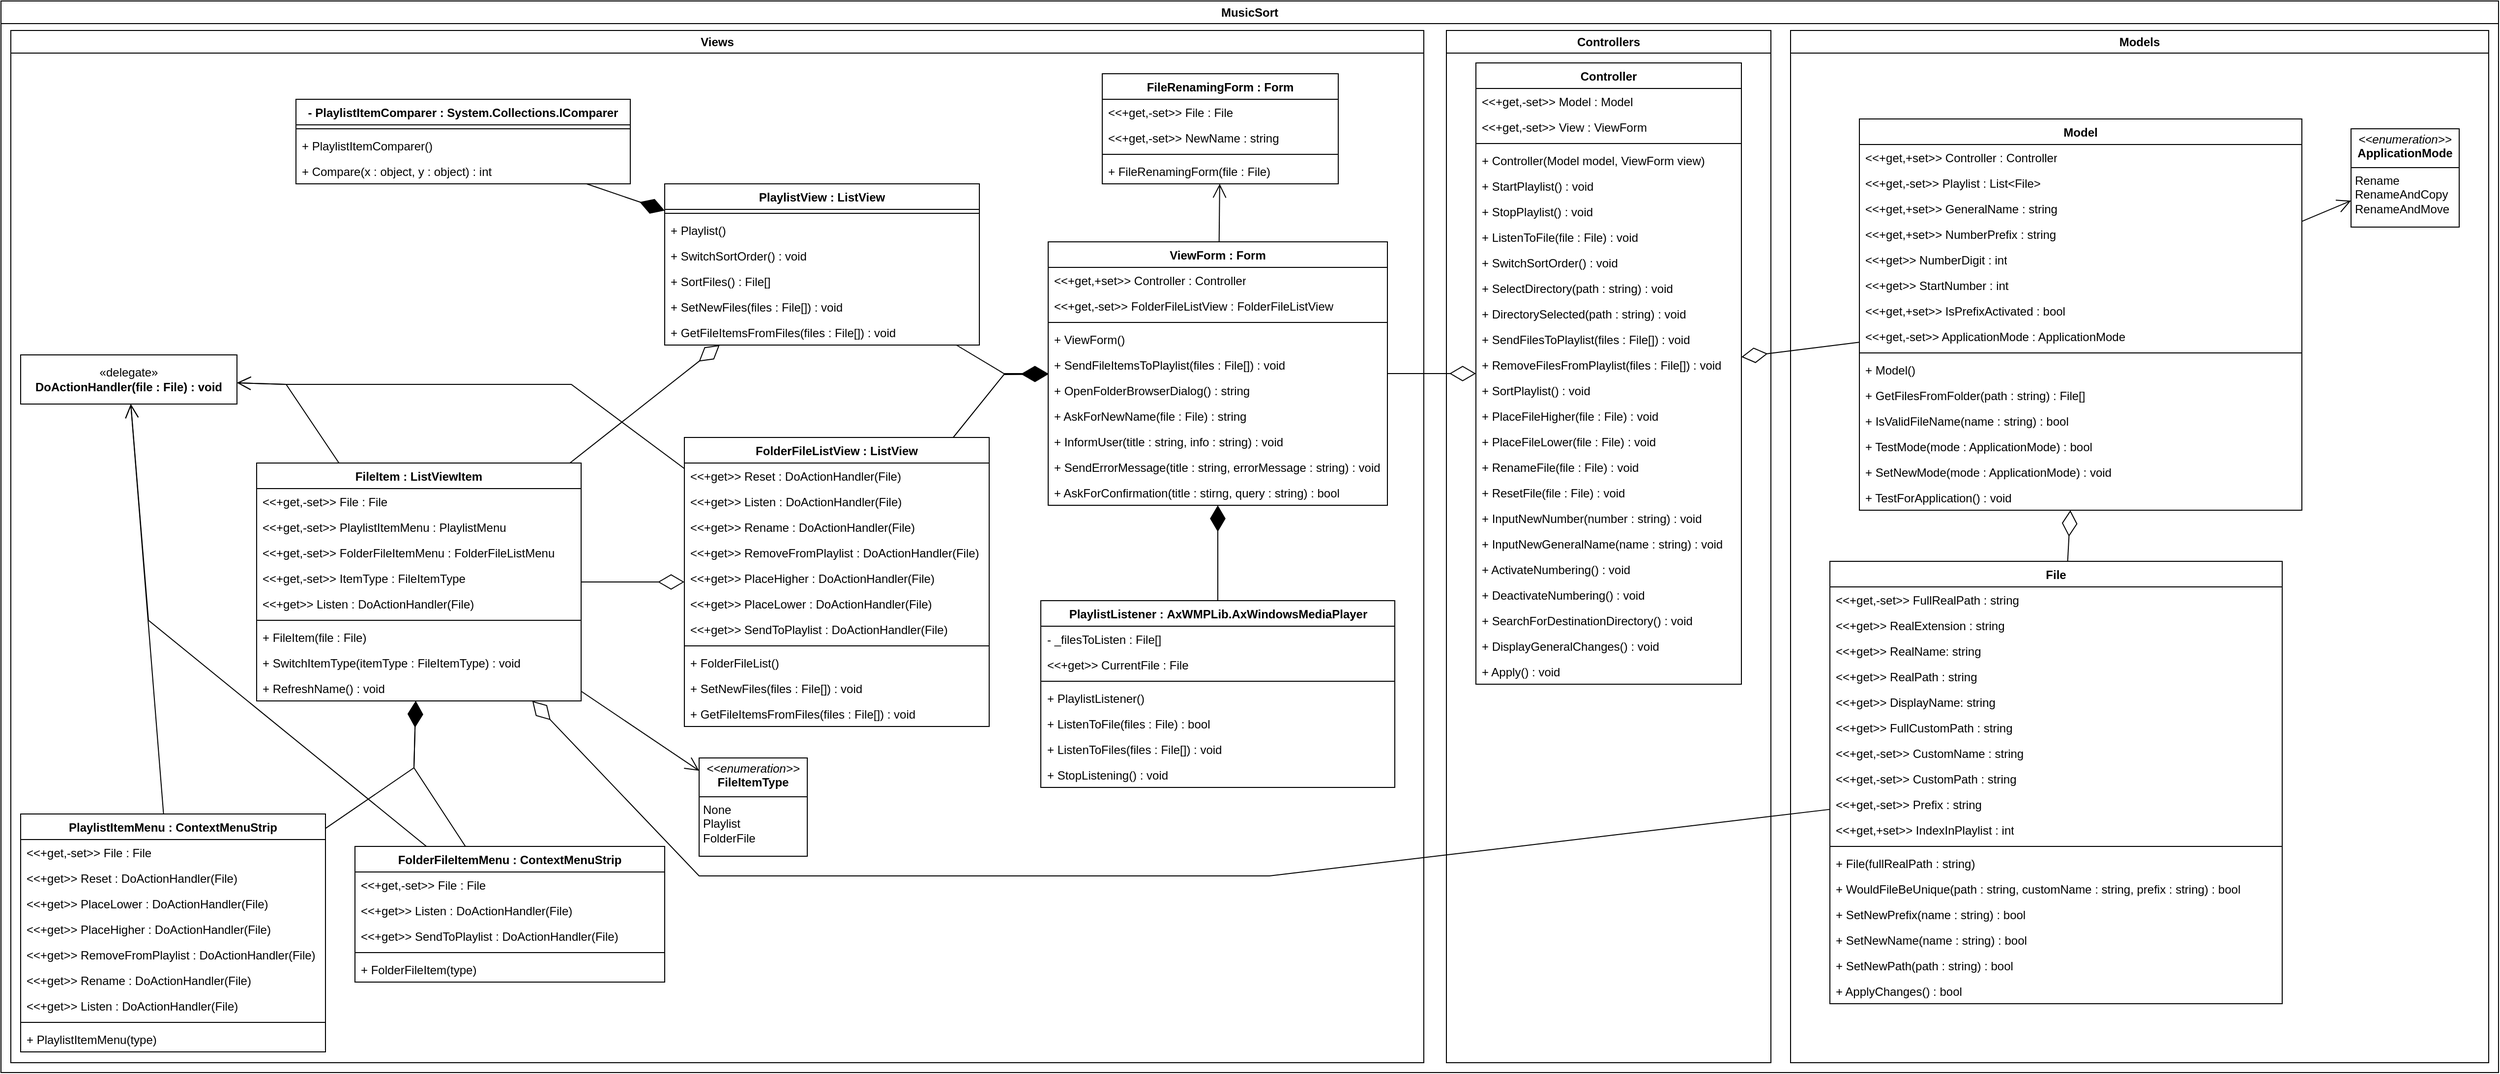 <mxfile version="24.3.1" type="device">
  <diagram name="Page-1" id="0783ab3e-0a74-02c8-0abd-f7b4e66b4bec">
    <mxGraphModel dx="3215" dy="1983" grid="1" gridSize="10" guides="1" tooltips="1" connect="1" arrows="1" fold="1" page="1" pageScale="1" pageWidth="850" pageHeight="1100" background="none" math="0" shadow="0">
      <root>
        <mxCell id="0" />
        <mxCell id="1" parent="0" />
        <mxCell id="59DBsSDOtONVAPZTU3rg-1" value="MusicSort" style="swimlane;whiteSpace=wrap;html=1;" parent="1" vertex="1">
          <mxGeometry x="860" y="10" width="2540" height="1090" as="geometry" />
        </mxCell>
        <mxCell id="59DBsSDOtONVAPZTU3rg-2" value="Models" style="swimlane;whiteSpace=wrap;html=1;" parent="59DBsSDOtONVAPZTU3rg-1" vertex="1">
          <mxGeometry x="1820" y="30" width="710" height="1050" as="geometry" />
        </mxCell>
        <mxCell id="59DBsSDOtONVAPZTU3rg-3" value="Model" style="swimlane;fontStyle=1;align=center;verticalAlign=top;childLayout=stackLayout;horizontal=1;startSize=26;horizontalStack=0;resizeParent=1;resizeParentMax=0;resizeLast=0;collapsible=1;marginBottom=0;whiteSpace=wrap;html=1;" parent="59DBsSDOtONVAPZTU3rg-2" vertex="1">
          <mxGeometry x="70" y="90" width="450" height="398" as="geometry" />
        </mxCell>
        <mxCell id="59DBsSDOtONVAPZTU3rg-4" value="&amp;lt;&amp;lt;+get,+set&amp;gt;&amp;gt; Controller : Controller" style="text;strokeColor=none;fillColor=none;align=left;verticalAlign=top;spacingLeft=4;spacingRight=4;overflow=hidden;rotatable=0;points=[[0,0.5],[1,0.5]];portConstraint=eastwest;whiteSpace=wrap;html=1;" parent="59DBsSDOtONVAPZTU3rg-3" vertex="1">
          <mxGeometry y="26" width="450" height="26" as="geometry" />
        </mxCell>
        <mxCell id="59DBsSDOtONVAPZTU3rg-5" value="&amp;lt;&amp;lt;+get,-set&amp;gt;&amp;gt; Playlist : List&amp;lt;File&amp;gt;" style="text;strokeColor=none;fillColor=none;align=left;verticalAlign=top;spacingLeft=4;spacingRight=4;overflow=hidden;rotatable=0;points=[[0,0.5],[1,0.5]];portConstraint=eastwest;whiteSpace=wrap;html=1;" parent="59DBsSDOtONVAPZTU3rg-3" vertex="1">
          <mxGeometry y="52" width="450" height="26" as="geometry" />
        </mxCell>
        <mxCell id="a5nZZdt5Sxlmh0LmBuIv-26" value="&amp;lt;&amp;lt;+get,+set&amp;gt;&amp;gt; GeneralName : string" style="text;strokeColor=none;fillColor=none;align=left;verticalAlign=top;spacingLeft=4;spacingRight=4;overflow=hidden;rotatable=0;points=[[0,0.5],[1,0.5]];portConstraint=eastwest;whiteSpace=wrap;html=1;" vertex="1" parent="59DBsSDOtONVAPZTU3rg-3">
          <mxGeometry y="78" width="450" height="26" as="geometry" />
        </mxCell>
        <mxCell id="a5nZZdt5Sxlmh0LmBuIv-25" value="&amp;lt;&amp;lt;+get,+set&amp;gt;&amp;gt; NumberPrefix : string" style="text;strokeColor=none;fillColor=none;align=left;verticalAlign=top;spacingLeft=4;spacingRight=4;overflow=hidden;rotatable=0;points=[[0,0.5],[1,0.5]];portConstraint=eastwest;whiteSpace=wrap;html=1;" vertex="1" parent="59DBsSDOtONVAPZTU3rg-3">
          <mxGeometry y="104" width="450" height="26" as="geometry" />
        </mxCell>
        <mxCell id="a5nZZdt5Sxlmh0LmBuIv-75" value="&amp;lt;&amp;lt;+get&amp;gt;&amp;gt; NumberDigit : int" style="text;strokeColor=none;fillColor=none;align=left;verticalAlign=top;spacingLeft=4;spacingRight=4;overflow=hidden;rotatable=0;points=[[0,0.5],[1,0.5]];portConstraint=eastwest;whiteSpace=wrap;html=1;" vertex="1" parent="59DBsSDOtONVAPZTU3rg-3">
          <mxGeometry y="130" width="450" height="26" as="geometry" />
        </mxCell>
        <mxCell id="a5nZZdt5Sxlmh0LmBuIv-76" value="&amp;lt;&amp;lt;+get&amp;gt;&amp;gt; StartNumber : int" style="text;strokeColor=none;fillColor=none;align=left;verticalAlign=top;spacingLeft=4;spacingRight=4;overflow=hidden;rotatable=0;points=[[0,0.5],[1,0.5]];portConstraint=eastwest;whiteSpace=wrap;html=1;" vertex="1" parent="59DBsSDOtONVAPZTU3rg-3">
          <mxGeometry y="156" width="450" height="26" as="geometry" />
        </mxCell>
        <mxCell id="a5nZZdt5Sxlmh0LmBuIv-27" value="&amp;lt;&amp;lt;+get,+set&amp;gt;&amp;gt; IsPrefixActivated : bool" style="text;strokeColor=none;fillColor=none;align=left;verticalAlign=top;spacingLeft=4;spacingRight=4;overflow=hidden;rotatable=0;points=[[0,0.5],[1,0.5]];portConstraint=eastwest;whiteSpace=wrap;html=1;" vertex="1" parent="59DBsSDOtONVAPZTU3rg-3">
          <mxGeometry y="182" width="450" height="26" as="geometry" />
        </mxCell>
        <mxCell id="a5nZZdt5Sxlmh0LmBuIv-74" value="&amp;lt;&amp;lt;+get,-set&amp;gt;&amp;gt; ApplicationMode : ApplicationMode" style="text;strokeColor=none;fillColor=none;align=left;verticalAlign=top;spacingLeft=4;spacingRight=4;overflow=hidden;rotatable=0;points=[[0,0.5],[1,0.5]];portConstraint=eastwest;whiteSpace=wrap;html=1;" vertex="1" parent="59DBsSDOtONVAPZTU3rg-3">
          <mxGeometry y="208" width="450" height="26" as="geometry" />
        </mxCell>
        <mxCell id="59DBsSDOtONVAPZTU3rg-6" value="" style="line;strokeWidth=1;fillColor=none;align=left;verticalAlign=middle;spacingTop=-1;spacingLeft=3;spacingRight=3;rotatable=0;labelPosition=right;points=[];portConstraint=eastwest;strokeColor=inherit;" parent="59DBsSDOtONVAPZTU3rg-3" vertex="1">
          <mxGeometry y="234" width="450" height="8" as="geometry" />
        </mxCell>
        <mxCell id="59DBsSDOtONVAPZTU3rg-7" value="+ Model()" style="text;strokeColor=none;fillColor=none;align=left;verticalAlign=top;spacingLeft=4;spacingRight=4;overflow=hidden;rotatable=0;points=[[0,0.5],[1,0.5]];portConstraint=eastwest;whiteSpace=wrap;html=1;" parent="59DBsSDOtONVAPZTU3rg-3" vertex="1">
          <mxGeometry y="242" width="450" height="26" as="geometry" />
        </mxCell>
        <mxCell id="59DBsSDOtONVAPZTU3rg-8" value="+ GetFilesFromFolder(path : string) : File[]" style="text;strokeColor=none;fillColor=none;align=left;verticalAlign=top;spacingLeft=4;spacingRight=4;overflow=hidden;rotatable=0;points=[[0,0.5],[1,0.5]];portConstraint=eastwest;whiteSpace=wrap;html=1;" parent="59DBsSDOtONVAPZTU3rg-3" vertex="1">
          <mxGeometry y="268" width="450" height="26" as="geometry" />
        </mxCell>
        <mxCell id="59DBsSDOtONVAPZTU3rg-9" value="+ IsValidFileName(name : string) : bool" style="text;strokeColor=none;fillColor=none;align=left;verticalAlign=top;spacingLeft=4;spacingRight=4;overflow=hidden;rotatable=0;points=[[0,0.5],[1,0.5]];portConstraint=eastwest;whiteSpace=wrap;html=1;" parent="59DBsSDOtONVAPZTU3rg-3" vertex="1">
          <mxGeometry y="294" width="450" height="26" as="geometry" />
        </mxCell>
        <mxCell id="a5nZZdt5Sxlmh0LmBuIv-78" value="+ TestMode(mode : ApplicationMode) : bool" style="text;strokeColor=none;fillColor=none;align=left;verticalAlign=top;spacingLeft=4;spacingRight=4;overflow=hidden;rotatable=0;points=[[0,0.5],[1,0.5]];portConstraint=eastwest;whiteSpace=wrap;html=1;" vertex="1" parent="59DBsSDOtONVAPZTU3rg-3">
          <mxGeometry y="320" width="450" height="26" as="geometry" />
        </mxCell>
        <mxCell id="a5nZZdt5Sxlmh0LmBuIv-77" value="+ SetNewMode(mode : ApplicationMode) : void" style="text;strokeColor=none;fillColor=none;align=left;verticalAlign=top;spacingLeft=4;spacingRight=4;overflow=hidden;rotatable=0;points=[[0,0.5],[1,0.5]];portConstraint=eastwest;whiteSpace=wrap;html=1;" vertex="1" parent="59DBsSDOtONVAPZTU3rg-3">
          <mxGeometry y="346" width="450" height="26" as="geometry" />
        </mxCell>
        <mxCell id="a5nZZdt5Sxlmh0LmBuIv-79" value="+ TestForApplication() : void" style="text;strokeColor=none;fillColor=none;align=left;verticalAlign=top;spacingLeft=4;spacingRight=4;overflow=hidden;rotatable=0;points=[[0,0.5],[1,0.5]];portConstraint=eastwest;whiteSpace=wrap;html=1;" vertex="1" parent="59DBsSDOtONVAPZTU3rg-3">
          <mxGeometry y="372" width="450" height="26" as="geometry" />
        </mxCell>
        <mxCell id="59DBsSDOtONVAPZTU3rg-10" value="File" style="swimlane;fontStyle=1;align=center;verticalAlign=top;childLayout=stackLayout;horizontal=1;startSize=26;horizontalStack=0;resizeParent=1;resizeParentMax=0;resizeLast=0;collapsible=1;marginBottom=0;whiteSpace=wrap;html=1;" parent="59DBsSDOtONVAPZTU3rg-2" vertex="1">
          <mxGeometry x="40" y="540" width="460" height="450" as="geometry" />
        </mxCell>
        <mxCell id="59DBsSDOtONVAPZTU3rg-11" value="&amp;lt;&amp;lt;+get,-set&amp;gt;&amp;gt; FullRealPath : string" style="text;strokeColor=none;fillColor=none;align=left;verticalAlign=top;spacingLeft=4;spacingRight=4;overflow=hidden;rotatable=0;points=[[0,0.5],[1,0.5]];portConstraint=eastwest;whiteSpace=wrap;html=1;" parent="59DBsSDOtONVAPZTU3rg-10" vertex="1">
          <mxGeometry y="26" width="460" height="26" as="geometry" />
        </mxCell>
        <mxCell id="59DBsSDOtONVAPZTU3rg-12" value="&amp;lt;&amp;lt;+get&amp;gt;&amp;gt; RealExtension : string" style="text;strokeColor=none;fillColor=none;align=left;verticalAlign=top;spacingLeft=4;spacingRight=4;overflow=hidden;rotatable=0;points=[[0,0.5],[1,0.5]];portConstraint=eastwest;whiteSpace=wrap;html=1;" parent="59DBsSDOtONVAPZTU3rg-10" vertex="1">
          <mxGeometry y="52" width="460" height="26" as="geometry" />
        </mxCell>
        <mxCell id="59DBsSDOtONVAPZTU3rg-13" value="&amp;lt;&amp;lt;+get&amp;gt;&amp;gt; RealName: string" style="text;strokeColor=none;fillColor=none;align=left;verticalAlign=top;spacingLeft=4;spacingRight=4;overflow=hidden;rotatable=0;points=[[0,0.5],[1,0.5]];portConstraint=eastwest;whiteSpace=wrap;html=1;" parent="59DBsSDOtONVAPZTU3rg-10" vertex="1">
          <mxGeometry y="78" width="460" height="26" as="geometry" />
        </mxCell>
        <mxCell id="59DBsSDOtONVAPZTU3rg-14" value="&amp;lt;&amp;lt;+get&amp;gt;&amp;gt; RealPath : string" style="text;strokeColor=none;fillColor=none;align=left;verticalAlign=top;spacingLeft=4;spacingRight=4;overflow=hidden;rotatable=0;points=[[0,0.5],[1,0.5]];portConstraint=eastwest;whiteSpace=wrap;html=1;" parent="59DBsSDOtONVAPZTU3rg-10" vertex="1">
          <mxGeometry y="104" width="460" height="26" as="geometry" />
        </mxCell>
        <mxCell id="a5nZZdt5Sxlmh0LmBuIv-51" value="&amp;lt;&amp;lt;+get&amp;gt;&amp;gt; DisplayName: string" style="text;strokeColor=none;fillColor=none;align=left;verticalAlign=top;spacingLeft=4;spacingRight=4;overflow=hidden;rotatable=0;points=[[0,0.5],[1,0.5]];portConstraint=eastwest;whiteSpace=wrap;html=1;" vertex="1" parent="59DBsSDOtONVAPZTU3rg-10">
          <mxGeometry y="130" width="460" height="26" as="geometry" />
        </mxCell>
        <mxCell id="59DBsSDOtONVAPZTU3rg-15" value="&amp;lt;&amp;lt;+get&amp;gt;&amp;gt; FullCustomPath : string" style="text;strokeColor=none;fillColor=none;align=left;verticalAlign=top;spacingLeft=4;spacingRight=4;overflow=hidden;rotatable=0;points=[[0,0.5],[1,0.5]];portConstraint=eastwest;whiteSpace=wrap;html=1;" parent="59DBsSDOtONVAPZTU3rg-10" vertex="1">
          <mxGeometry y="156" width="460" height="26" as="geometry" />
        </mxCell>
        <mxCell id="59DBsSDOtONVAPZTU3rg-16" value="&amp;lt;&amp;lt;+get,-set&amp;gt;&amp;gt; CustomName : string" style="text;strokeColor=none;fillColor=none;align=left;verticalAlign=top;spacingLeft=4;spacingRight=4;overflow=hidden;rotatable=0;points=[[0,0.5],[1,0.5]];portConstraint=eastwest;whiteSpace=wrap;html=1;" parent="59DBsSDOtONVAPZTU3rg-10" vertex="1">
          <mxGeometry y="182" width="460" height="26" as="geometry" />
        </mxCell>
        <mxCell id="59DBsSDOtONVAPZTU3rg-17" value="&amp;lt;&amp;lt;+get,-set&amp;gt;&amp;gt; CustomPath : string" style="text;strokeColor=none;fillColor=none;align=left;verticalAlign=top;spacingLeft=4;spacingRight=4;overflow=hidden;rotatable=0;points=[[0,0.5],[1,0.5]];portConstraint=eastwest;whiteSpace=wrap;html=1;" parent="59DBsSDOtONVAPZTU3rg-10" vertex="1">
          <mxGeometry y="208" width="460" height="26" as="geometry" />
        </mxCell>
        <mxCell id="59DBsSDOtONVAPZTU3rg-18" value="&amp;lt;&amp;lt;+get,-set&amp;gt;&amp;gt; Prefix : string" style="text;strokeColor=none;fillColor=none;align=left;verticalAlign=top;spacingLeft=4;spacingRight=4;overflow=hidden;rotatable=0;points=[[0,0.5],[1,0.5]];portConstraint=eastwest;whiteSpace=wrap;html=1;" parent="59DBsSDOtONVAPZTU3rg-10" vertex="1">
          <mxGeometry y="234" width="460" height="26" as="geometry" />
        </mxCell>
        <mxCell id="59DBsSDOtONVAPZTU3rg-19" value="&amp;lt;&amp;lt;+get,+set&amp;gt;&amp;gt; IndexInPlaylist : int" style="text;strokeColor=none;fillColor=none;align=left;verticalAlign=top;spacingLeft=4;spacingRight=4;overflow=hidden;rotatable=0;points=[[0,0.5],[1,0.5]];portConstraint=eastwest;whiteSpace=wrap;html=1;" parent="59DBsSDOtONVAPZTU3rg-10" vertex="1">
          <mxGeometry y="260" width="460" height="26" as="geometry" />
        </mxCell>
        <mxCell id="59DBsSDOtONVAPZTU3rg-20" value="" style="line;strokeWidth=1;fillColor=none;align=left;verticalAlign=middle;spacingTop=-1;spacingLeft=3;spacingRight=3;rotatable=0;labelPosition=right;points=[];portConstraint=eastwest;strokeColor=inherit;" parent="59DBsSDOtONVAPZTU3rg-10" vertex="1">
          <mxGeometry y="286" width="460" height="8" as="geometry" />
        </mxCell>
        <mxCell id="59DBsSDOtONVAPZTU3rg-21" value="+ File(fullRealPath : string)" style="text;strokeColor=none;fillColor=none;align=left;verticalAlign=top;spacingLeft=4;spacingRight=4;overflow=hidden;rotatable=0;points=[[0,0.5],[1,0.5]];portConstraint=eastwest;whiteSpace=wrap;html=1;" parent="59DBsSDOtONVAPZTU3rg-10" vertex="1">
          <mxGeometry y="294" width="460" height="26" as="geometry" />
        </mxCell>
        <mxCell id="59DBsSDOtONVAPZTU3rg-22" value="+ WouldFileBeUnique(path : string, customName : string, prefix : string) : bool" style="text;strokeColor=none;fillColor=none;align=left;verticalAlign=top;spacingLeft=4;spacingRight=4;overflow=hidden;rotatable=0;points=[[0,0.5],[1,0.5]];portConstraint=eastwest;whiteSpace=wrap;html=1;" parent="59DBsSDOtONVAPZTU3rg-10" vertex="1">
          <mxGeometry y="320" width="460" height="26" as="geometry" />
        </mxCell>
        <mxCell id="a5nZZdt5Sxlmh0LmBuIv-50" value="+ SetNewPrefix(name : string) : bool" style="text;strokeColor=none;fillColor=none;align=left;verticalAlign=top;spacingLeft=4;spacingRight=4;overflow=hidden;rotatable=0;points=[[0,0.5],[1,0.5]];portConstraint=eastwest;whiteSpace=wrap;html=1;" vertex="1" parent="59DBsSDOtONVAPZTU3rg-10">
          <mxGeometry y="346" width="460" height="26" as="geometry" />
        </mxCell>
        <mxCell id="a5nZZdt5Sxlmh0LmBuIv-49" value="+ SetNewName(name : string) : bool" style="text;strokeColor=none;fillColor=none;align=left;verticalAlign=top;spacingLeft=4;spacingRight=4;overflow=hidden;rotatable=0;points=[[0,0.5],[1,0.5]];portConstraint=eastwest;whiteSpace=wrap;html=1;" vertex="1" parent="59DBsSDOtONVAPZTU3rg-10">
          <mxGeometry y="372" width="460" height="26" as="geometry" />
        </mxCell>
        <mxCell id="a5nZZdt5Sxlmh0LmBuIv-48" value="+ SetNewPath(path : string) : bool" style="text;strokeColor=none;fillColor=none;align=left;verticalAlign=top;spacingLeft=4;spacingRight=4;overflow=hidden;rotatable=0;points=[[0,0.5],[1,0.5]];portConstraint=eastwest;whiteSpace=wrap;html=1;" vertex="1" parent="59DBsSDOtONVAPZTU3rg-10">
          <mxGeometry y="398" width="460" height="26" as="geometry" />
        </mxCell>
        <mxCell id="a5nZZdt5Sxlmh0LmBuIv-47" value="+ ApplyChanges() : bool" style="text;strokeColor=none;fillColor=none;align=left;verticalAlign=top;spacingLeft=4;spacingRight=4;overflow=hidden;rotatable=0;points=[[0,0.5],[1,0.5]];portConstraint=eastwest;whiteSpace=wrap;html=1;" vertex="1" parent="59DBsSDOtONVAPZTU3rg-10">
          <mxGeometry y="424" width="460" height="26" as="geometry" />
        </mxCell>
        <mxCell id="59DBsSDOtONVAPZTU3rg-23" value="" style="endArrow=diamondThin;endFill=0;endSize=24;html=1;rounded=0;" parent="59DBsSDOtONVAPZTU3rg-2" source="59DBsSDOtONVAPZTU3rg-10" target="59DBsSDOtONVAPZTU3rg-3" edge="1">
          <mxGeometry width="160" relative="1" as="geometry">
            <mxPoint x="70" y="485" as="sourcePoint" />
            <mxPoint x="-760" y="360" as="targetPoint" />
          </mxGeometry>
        </mxCell>
        <mxCell id="a5nZZdt5Sxlmh0LmBuIv-72" value="&lt;p style=&quot;margin:0px;margin-top:4px;text-align:center;&quot;&gt;&lt;i&gt;&amp;lt;&amp;lt;enumeration&amp;gt;&amp;gt;&lt;/i&gt;&lt;br&gt;&lt;b&gt;ApplicationMode&lt;/b&gt;&lt;/p&gt;&lt;hr size=&quot;1&quot; style=&quot;border-style:solid;&quot;&gt;&lt;p style=&quot;margin:0px;margin-left:4px;&quot;&gt;Rename&lt;/p&gt;&lt;p style=&quot;margin:0px;margin-left:4px;&quot;&gt;RenameAndCopy&lt;/p&gt;&lt;p style=&quot;margin:0px;margin-left:4px;&quot;&gt;RenameAndMove&lt;/p&gt;" style="verticalAlign=top;align=left;overflow=fill;html=1;whiteSpace=wrap;" vertex="1" parent="59DBsSDOtONVAPZTU3rg-2">
          <mxGeometry x="570" y="100" width="110" height="100" as="geometry" />
        </mxCell>
        <mxCell id="a5nZZdt5Sxlmh0LmBuIv-73" value="" style="endArrow=open;endFill=1;endSize=12;html=1;rounded=0;" edge="1" parent="59DBsSDOtONVAPZTU3rg-2" source="59DBsSDOtONVAPZTU3rg-3" target="a5nZZdt5Sxlmh0LmBuIv-72">
          <mxGeometry width="160" relative="1" as="geometry">
            <mxPoint x="620" y="390" as="sourcePoint" />
            <mxPoint x="780" y="390" as="targetPoint" />
          </mxGeometry>
        </mxCell>
        <mxCell id="59DBsSDOtONVAPZTU3rg-24" value="Controllers" style="swimlane;whiteSpace=wrap;html=1;" parent="59DBsSDOtONVAPZTU3rg-1" vertex="1">
          <mxGeometry x="1470" y="30" width="330" height="1050" as="geometry" />
        </mxCell>
        <mxCell id="59DBsSDOtONVAPZTU3rg-25" value="Controller&lt;div&gt;&lt;br&gt;&lt;/div&gt;" style="swimlane;fontStyle=1;align=center;verticalAlign=top;childLayout=stackLayout;horizontal=1;startSize=26;horizontalStack=0;resizeParent=1;resizeParentMax=0;resizeLast=0;collapsible=1;marginBottom=0;whiteSpace=wrap;html=1;" parent="59DBsSDOtONVAPZTU3rg-24" vertex="1">
          <mxGeometry x="30" y="33" width="270" height="632" as="geometry" />
        </mxCell>
        <mxCell id="59DBsSDOtONVAPZTU3rg-26" value="&amp;lt;&amp;lt;+get,-set&amp;gt;&amp;gt; Model : Model" style="text;strokeColor=none;fillColor=none;align=left;verticalAlign=top;spacingLeft=4;spacingRight=4;overflow=hidden;rotatable=0;points=[[0,0.5],[1,0.5]];portConstraint=eastwest;whiteSpace=wrap;html=1;" parent="59DBsSDOtONVAPZTU3rg-25" vertex="1">
          <mxGeometry y="26" width="270" height="26" as="geometry" />
        </mxCell>
        <mxCell id="59DBsSDOtONVAPZTU3rg-27" value="&amp;lt;&amp;lt;+get,-set&amp;gt;&amp;gt; View : ViewForm" style="text;strokeColor=none;fillColor=none;align=left;verticalAlign=top;spacingLeft=4;spacingRight=4;overflow=hidden;rotatable=0;points=[[0,0.5],[1,0.5]];portConstraint=eastwest;whiteSpace=wrap;html=1;" parent="59DBsSDOtONVAPZTU3rg-25" vertex="1">
          <mxGeometry y="52" width="270" height="26" as="geometry" />
        </mxCell>
        <mxCell id="59DBsSDOtONVAPZTU3rg-28" value="" style="line;strokeWidth=1;fillColor=none;align=left;verticalAlign=middle;spacingTop=-1;spacingLeft=3;spacingRight=3;rotatable=0;labelPosition=right;points=[];portConstraint=eastwest;strokeColor=inherit;" parent="59DBsSDOtONVAPZTU3rg-25" vertex="1">
          <mxGeometry y="78" width="270" height="8" as="geometry" />
        </mxCell>
        <mxCell id="59DBsSDOtONVAPZTU3rg-29" value="+ Controller(Model model, ViewForm view)" style="text;strokeColor=none;fillColor=none;align=left;verticalAlign=top;spacingLeft=4;spacingRight=4;overflow=hidden;rotatable=0;points=[[0,0.5],[1,0.5]];portConstraint=eastwest;whiteSpace=wrap;html=1;" parent="59DBsSDOtONVAPZTU3rg-25" vertex="1">
          <mxGeometry y="86" width="270" height="26" as="geometry" />
        </mxCell>
        <mxCell id="a5nZZdt5Sxlmh0LmBuIv-1" value="+ StartPlaylist() : void" style="text;strokeColor=none;fillColor=none;align=left;verticalAlign=top;spacingLeft=4;spacingRight=4;overflow=hidden;rotatable=0;points=[[0,0.5],[1,0.5]];portConstraint=eastwest;whiteSpace=wrap;html=1;" vertex="1" parent="59DBsSDOtONVAPZTU3rg-25">
          <mxGeometry y="112" width="270" height="26" as="geometry" />
        </mxCell>
        <mxCell id="a5nZZdt5Sxlmh0LmBuIv-2" value="+ StopPlaylist() : void" style="text;strokeColor=none;fillColor=none;align=left;verticalAlign=top;spacingLeft=4;spacingRight=4;overflow=hidden;rotatable=0;points=[[0,0.5],[1,0.5]];portConstraint=eastwest;whiteSpace=wrap;html=1;" vertex="1" parent="59DBsSDOtONVAPZTU3rg-25">
          <mxGeometry y="138" width="270" height="26" as="geometry" />
        </mxCell>
        <mxCell id="a5nZZdt5Sxlmh0LmBuIv-3" value="+ ListenToFile(file : File) : void" style="text;strokeColor=none;fillColor=none;align=left;verticalAlign=top;spacingLeft=4;spacingRight=4;overflow=hidden;rotatable=0;points=[[0,0.5],[1,0.5]];portConstraint=eastwest;whiteSpace=wrap;html=1;" vertex="1" parent="59DBsSDOtONVAPZTU3rg-25">
          <mxGeometry y="164" width="270" height="26" as="geometry" />
        </mxCell>
        <mxCell id="a5nZZdt5Sxlmh0LmBuIv-4" value="+ SwitchSortOrder() : void" style="text;strokeColor=none;fillColor=none;align=left;verticalAlign=top;spacingLeft=4;spacingRight=4;overflow=hidden;rotatable=0;points=[[0,0.5],[1,0.5]];portConstraint=eastwest;whiteSpace=wrap;html=1;" vertex="1" parent="59DBsSDOtONVAPZTU3rg-25">
          <mxGeometry y="190" width="270" height="26" as="geometry" />
        </mxCell>
        <mxCell id="a5nZZdt5Sxlmh0LmBuIv-5" value="+ SelectDirectory(path : string) : void" style="text;strokeColor=none;fillColor=none;align=left;verticalAlign=top;spacingLeft=4;spacingRight=4;overflow=hidden;rotatable=0;points=[[0,0.5],[1,0.5]];portConstraint=eastwest;whiteSpace=wrap;html=1;" vertex="1" parent="59DBsSDOtONVAPZTU3rg-25">
          <mxGeometry y="216" width="270" height="26" as="geometry" />
        </mxCell>
        <mxCell id="a5nZZdt5Sxlmh0LmBuIv-6" value="+ DirectorySelected(path : string) : void" style="text;strokeColor=none;fillColor=none;align=left;verticalAlign=top;spacingLeft=4;spacingRight=4;overflow=hidden;rotatable=0;points=[[0,0.5],[1,0.5]];portConstraint=eastwest;whiteSpace=wrap;html=1;" vertex="1" parent="59DBsSDOtONVAPZTU3rg-25">
          <mxGeometry y="242" width="270" height="26" as="geometry" />
        </mxCell>
        <mxCell id="a5nZZdt5Sxlmh0LmBuIv-7" value="+ SendFilesToPlaylist(files : File[]) : void" style="text;strokeColor=none;fillColor=none;align=left;verticalAlign=top;spacingLeft=4;spacingRight=4;overflow=hidden;rotatable=0;points=[[0,0.5],[1,0.5]];portConstraint=eastwest;whiteSpace=wrap;html=1;" vertex="1" parent="59DBsSDOtONVAPZTU3rg-25">
          <mxGeometry y="268" width="270" height="26" as="geometry" />
        </mxCell>
        <mxCell id="a5nZZdt5Sxlmh0LmBuIv-8" value="+ RemoveFilesFromPlaylist(files : File[]) : void" style="text;strokeColor=none;fillColor=none;align=left;verticalAlign=top;spacingLeft=4;spacingRight=4;overflow=hidden;rotatable=0;points=[[0,0.5],[1,0.5]];portConstraint=eastwest;whiteSpace=wrap;html=1;" vertex="1" parent="59DBsSDOtONVAPZTU3rg-25">
          <mxGeometry y="294" width="270" height="26" as="geometry" />
        </mxCell>
        <mxCell id="a5nZZdt5Sxlmh0LmBuIv-9" value="+ SortPlaylist() : void" style="text;strokeColor=none;fillColor=none;align=left;verticalAlign=top;spacingLeft=4;spacingRight=4;overflow=hidden;rotatable=0;points=[[0,0.5],[1,0.5]];portConstraint=eastwest;whiteSpace=wrap;html=1;" vertex="1" parent="59DBsSDOtONVAPZTU3rg-25">
          <mxGeometry y="320" width="270" height="26" as="geometry" />
        </mxCell>
        <mxCell id="a5nZZdt5Sxlmh0LmBuIv-10" value="+ PlaceFileHigher(file : File) : void" style="text;strokeColor=none;fillColor=none;align=left;verticalAlign=top;spacingLeft=4;spacingRight=4;overflow=hidden;rotatable=0;points=[[0,0.5],[1,0.5]];portConstraint=eastwest;whiteSpace=wrap;html=1;" vertex="1" parent="59DBsSDOtONVAPZTU3rg-25">
          <mxGeometry y="346" width="270" height="26" as="geometry" />
        </mxCell>
        <mxCell id="a5nZZdt5Sxlmh0LmBuIv-11" value="+ PlaceFileLower(file : File) : void" style="text;strokeColor=none;fillColor=none;align=left;verticalAlign=top;spacingLeft=4;spacingRight=4;overflow=hidden;rotatable=0;points=[[0,0.5],[1,0.5]];portConstraint=eastwest;whiteSpace=wrap;html=1;" vertex="1" parent="59DBsSDOtONVAPZTU3rg-25">
          <mxGeometry y="372" width="270" height="26" as="geometry" />
        </mxCell>
        <mxCell id="a5nZZdt5Sxlmh0LmBuIv-12" value="+ RenameFile(file : File) : void" style="text;strokeColor=none;fillColor=none;align=left;verticalAlign=top;spacingLeft=4;spacingRight=4;overflow=hidden;rotatable=0;points=[[0,0.5],[1,0.5]];portConstraint=eastwest;whiteSpace=wrap;html=1;" vertex="1" parent="59DBsSDOtONVAPZTU3rg-25">
          <mxGeometry y="398" width="270" height="26" as="geometry" />
        </mxCell>
        <mxCell id="a5nZZdt5Sxlmh0LmBuIv-13" value="+ ResetFile(file : File) : void" style="text;strokeColor=none;fillColor=none;align=left;verticalAlign=top;spacingLeft=4;spacingRight=4;overflow=hidden;rotatable=0;points=[[0,0.5],[1,0.5]];portConstraint=eastwest;whiteSpace=wrap;html=1;" vertex="1" parent="59DBsSDOtONVAPZTU3rg-25">
          <mxGeometry y="424" width="270" height="26" as="geometry" />
        </mxCell>
        <mxCell id="a5nZZdt5Sxlmh0LmBuIv-14" value="+ InputNewNumber(number : string) : void" style="text;strokeColor=none;fillColor=none;align=left;verticalAlign=top;spacingLeft=4;spacingRight=4;overflow=hidden;rotatable=0;points=[[0,0.5],[1,0.5]];portConstraint=eastwest;whiteSpace=wrap;html=1;" vertex="1" parent="59DBsSDOtONVAPZTU3rg-25">
          <mxGeometry y="450" width="270" height="26" as="geometry" />
        </mxCell>
        <mxCell id="a5nZZdt5Sxlmh0LmBuIv-24" value="+ InputNewGeneralName(name : string) : void" style="text;strokeColor=none;fillColor=none;align=left;verticalAlign=top;spacingLeft=4;spacingRight=4;overflow=hidden;rotatable=0;points=[[0,0.5],[1,0.5]];portConstraint=eastwest;whiteSpace=wrap;html=1;" vertex="1" parent="59DBsSDOtONVAPZTU3rg-25">
          <mxGeometry y="476" width="270" height="26" as="geometry" />
        </mxCell>
        <mxCell id="a5nZZdt5Sxlmh0LmBuIv-18" value="+ ActivateNumbering() : void" style="text;strokeColor=none;fillColor=none;align=left;verticalAlign=top;spacingLeft=4;spacingRight=4;overflow=hidden;rotatable=0;points=[[0,0.5],[1,0.5]];portConstraint=eastwest;whiteSpace=wrap;html=1;" vertex="1" parent="59DBsSDOtONVAPZTU3rg-25">
          <mxGeometry y="502" width="270" height="26" as="geometry" />
        </mxCell>
        <mxCell id="a5nZZdt5Sxlmh0LmBuIv-19" value="+ DeactivateNumbering() : void" style="text;strokeColor=none;fillColor=none;align=left;verticalAlign=top;spacingLeft=4;spacingRight=4;overflow=hidden;rotatable=0;points=[[0,0.5],[1,0.5]];portConstraint=eastwest;whiteSpace=wrap;html=1;" vertex="1" parent="59DBsSDOtONVAPZTU3rg-25">
          <mxGeometry y="528" width="270" height="26" as="geometry" />
        </mxCell>
        <mxCell id="a5nZZdt5Sxlmh0LmBuIv-20" value="+ SearchForDestinationDirectory() : void" style="text;strokeColor=none;fillColor=none;align=left;verticalAlign=top;spacingLeft=4;spacingRight=4;overflow=hidden;rotatable=0;points=[[0,0.5],[1,0.5]];portConstraint=eastwest;whiteSpace=wrap;html=1;" vertex="1" parent="59DBsSDOtONVAPZTU3rg-25">
          <mxGeometry y="554" width="270" height="26" as="geometry" />
        </mxCell>
        <mxCell id="a5nZZdt5Sxlmh0LmBuIv-21" value="+ DisplayGeneralChanges() : void" style="text;strokeColor=none;fillColor=none;align=left;verticalAlign=top;spacingLeft=4;spacingRight=4;overflow=hidden;rotatable=0;points=[[0,0.5],[1,0.5]];portConstraint=eastwest;whiteSpace=wrap;html=1;" vertex="1" parent="59DBsSDOtONVAPZTU3rg-25">
          <mxGeometry y="580" width="270" height="26" as="geometry" />
        </mxCell>
        <mxCell id="a5nZZdt5Sxlmh0LmBuIv-22" value="+ Apply() : void" style="text;strokeColor=none;fillColor=none;align=left;verticalAlign=top;spacingLeft=4;spacingRight=4;overflow=hidden;rotatable=0;points=[[0,0.5],[1,0.5]];portConstraint=eastwest;whiteSpace=wrap;html=1;" vertex="1" parent="59DBsSDOtONVAPZTU3rg-25">
          <mxGeometry y="606" width="270" height="26" as="geometry" />
        </mxCell>
        <mxCell id="59DBsSDOtONVAPZTU3rg-30" value="" style="endArrow=diamondThin;endFill=0;endSize=24;html=1;rounded=0;" parent="59DBsSDOtONVAPZTU3rg-1" source="59DBsSDOtONVAPZTU3rg-3" target="59DBsSDOtONVAPZTU3rg-25" edge="1">
          <mxGeometry width="160" relative="1" as="geometry">
            <mxPoint x="1270" y="440" as="sourcePoint" />
            <mxPoint x="510" y="411" as="targetPoint" />
          </mxGeometry>
        </mxCell>
        <mxCell id="59DBsSDOtONVAPZTU3rg-31" value="Views" style="swimlane;whiteSpace=wrap;html=1;" parent="59DBsSDOtONVAPZTU3rg-1" vertex="1">
          <mxGeometry x="10" y="30" width="1437" height="1050" as="geometry" />
        </mxCell>
        <mxCell id="59DBsSDOtONVAPZTU3rg-32" value="ViewForm : Form" style="swimlane;fontStyle=1;align=center;verticalAlign=top;childLayout=stackLayout;horizontal=1;startSize=26;horizontalStack=0;resizeParent=1;resizeParentMax=0;resizeLast=0;collapsible=1;marginBottom=0;whiteSpace=wrap;html=1;" parent="59DBsSDOtONVAPZTU3rg-31" vertex="1">
          <mxGeometry x="1055" y="215" width="345" height="268" as="geometry" />
        </mxCell>
        <mxCell id="59DBsSDOtONVAPZTU3rg-33" value="&amp;lt;&amp;lt;+get,+set&amp;gt;&amp;gt; Controller : Controller" style="text;strokeColor=none;fillColor=none;align=left;verticalAlign=top;spacingLeft=4;spacingRight=4;overflow=hidden;rotatable=0;points=[[0,0.5],[1,0.5]];portConstraint=eastwest;whiteSpace=wrap;html=1;" parent="59DBsSDOtONVAPZTU3rg-32" vertex="1">
          <mxGeometry y="26" width="345" height="26" as="geometry" />
        </mxCell>
        <mxCell id="a5nZZdt5Sxlmh0LmBuIv-63" value="&amp;lt;&amp;lt;+get,-set&amp;gt;&amp;gt; FolderFileListView : FolderFileListView" style="text;strokeColor=none;fillColor=none;align=left;verticalAlign=top;spacingLeft=4;spacingRight=4;overflow=hidden;rotatable=0;points=[[0,0.5],[1,0.5]];portConstraint=eastwest;whiteSpace=wrap;html=1;" vertex="1" parent="59DBsSDOtONVAPZTU3rg-32">
          <mxGeometry y="52" width="345" height="26" as="geometry" />
        </mxCell>
        <mxCell id="59DBsSDOtONVAPZTU3rg-34" value="" style="line;strokeWidth=1;fillColor=none;align=left;verticalAlign=middle;spacingTop=-1;spacingLeft=3;spacingRight=3;rotatable=0;labelPosition=right;points=[];portConstraint=eastwest;strokeColor=inherit;" parent="59DBsSDOtONVAPZTU3rg-32" vertex="1">
          <mxGeometry y="78" width="345" height="8" as="geometry" />
        </mxCell>
        <mxCell id="59DBsSDOtONVAPZTU3rg-35" value="+ ViewForm()" style="text;strokeColor=none;fillColor=none;align=left;verticalAlign=top;spacingLeft=4;spacingRight=4;overflow=hidden;rotatable=0;points=[[0,0.5],[1,0.5]];portConstraint=eastwest;whiteSpace=wrap;html=1;" parent="59DBsSDOtONVAPZTU3rg-32" vertex="1">
          <mxGeometry y="86" width="345" height="26" as="geometry" />
        </mxCell>
        <mxCell id="a5nZZdt5Sxlmh0LmBuIv-28" value="+ SendFileItemsToPlaylist(files : File[]) : void" style="text;strokeColor=none;fillColor=none;align=left;verticalAlign=top;spacingLeft=4;spacingRight=4;overflow=hidden;rotatable=0;points=[[0,0.5],[1,0.5]];portConstraint=eastwest;whiteSpace=wrap;html=1;" vertex="1" parent="59DBsSDOtONVAPZTU3rg-32">
          <mxGeometry y="112" width="345" height="26" as="geometry" />
        </mxCell>
        <mxCell id="a5nZZdt5Sxlmh0LmBuIv-62" value="+ OpenFolderBrowserDialog() : string" style="text;strokeColor=none;fillColor=none;align=left;verticalAlign=top;spacingLeft=4;spacingRight=4;overflow=hidden;rotatable=0;points=[[0,0.5],[1,0.5]];portConstraint=eastwest;whiteSpace=wrap;html=1;" vertex="1" parent="59DBsSDOtONVAPZTU3rg-32">
          <mxGeometry y="138" width="345" height="26" as="geometry" />
        </mxCell>
        <mxCell id="a5nZZdt5Sxlmh0LmBuIv-67" value="+ AskForNewName(file : File) : string" style="text;strokeColor=none;fillColor=none;align=left;verticalAlign=top;spacingLeft=4;spacingRight=4;overflow=hidden;rotatable=0;points=[[0,0.5],[1,0.5]];portConstraint=eastwest;whiteSpace=wrap;html=1;" vertex="1" parent="59DBsSDOtONVAPZTU3rg-32">
          <mxGeometry y="164" width="345" height="26" as="geometry" />
        </mxCell>
        <mxCell id="a5nZZdt5Sxlmh0LmBuIv-69" value="+ InformUser(title : string, info : string) : void" style="text;strokeColor=none;fillColor=none;align=left;verticalAlign=top;spacingLeft=4;spacingRight=4;overflow=hidden;rotatable=0;points=[[0,0.5],[1,0.5]];portConstraint=eastwest;whiteSpace=wrap;html=1;" vertex="1" parent="59DBsSDOtONVAPZTU3rg-32">
          <mxGeometry y="190" width="345" height="26" as="geometry" />
        </mxCell>
        <mxCell id="a5nZZdt5Sxlmh0LmBuIv-71" value="+ SendErrorMessage(title : string, errorMessage : string) : void" style="text;strokeColor=none;fillColor=none;align=left;verticalAlign=top;spacingLeft=4;spacingRight=4;overflow=hidden;rotatable=0;points=[[0,0.5],[1,0.5]];portConstraint=eastwest;whiteSpace=wrap;html=1;" vertex="1" parent="59DBsSDOtONVAPZTU3rg-32">
          <mxGeometry y="216" width="345" height="26" as="geometry" />
        </mxCell>
        <mxCell id="a5nZZdt5Sxlmh0LmBuIv-70" value="+ AskForConfirmation(title : stirng, query : string) : bool" style="text;strokeColor=none;fillColor=none;align=left;verticalAlign=top;spacingLeft=4;spacingRight=4;overflow=hidden;rotatable=0;points=[[0,0.5],[1,0.5]];portConstraint=eastwest;whiteSpace=wrap;html=1;" vertex="1" parent="59DBsSDOtONVAPZTU3rg-32">
          <mxGeometry y="242" width="345" height="26" as="geometry" />
        </mxCell>
        <mxCell id="59DBsSDOtONVAPZTU3rg-36" value="PlaylistView : ListView" style="swimlane;fontStyle=1;align=center;verticalAlign=top;childLayout=stackLayout;horizontal=1;startSize=26;horizontalStack=0;resizeParent=1;resizeParentMax=0;resizeLast=0;collapsible=1;marginBottom=0;whiteSpace=wrap;html=1;" parent="59DBsSDOtONVAPZTU3rg-31" vertex="1">
          <mxGeometry x="665" y="156" width="320" height="164" as="geometry" />
        </mxCell>
        <mxCell id="59DBsSDOtONVAPZTU3rg-38" value="" style="line;strokeWidth=1;fillColor=none;align=left;verticalAlign=middle;spacingTop=-1;spacingLeft=3;spacingRight=3;rotatable=0;labelPosition=right;points=[];portConstraint=eastwest;strokeColor=inherit;" parent="59DBsSDOtONVAPZTU3rg-36" vertex="1">
          <mxGeometry y="26" width="320" height="8" as="geometry" />
        </mxCell>
        <mxCell id="59DBsSDOtONVAPZTU3rg-39" value="+ Playlist()" style="text;strokeColor=none;fillColor=none;align=left;verticalAlign=top;spacingLeft=4;spacingRight=4;overflow=hidden;rotatable=0;points=[[0,0.5],[1,0.5]];portConstraint=eastwest;whiteSpace=wrap;html=1;" parent="59DBsSDOtONVAPZTU3rg-36" vertex="1">
          <mxGeometry y="34" width="320" height="26" as="geometry" />
        </mxCell>
        <mxCell id="59DBsSDOtONVAPZTU3rg-40" value="+ SwitchSortOrder() : void" style="text;strokeColor=none;fillColor=none;align=left;verticalAlign=top;spacingLeft=4;spacingRight=4;overflow=hidden;rotatable=0;points=[[0,0.5],[1,0.5]];portConstraint=eastwest;whiteSpace=wrap;html=1;" parent="59DBsSDOtONVAPZTU3rg-36" vertex="1">
          <mxGeometry y="60" width="320" height="26" as="geometry" />
        </mxCell>
        <mxCell id="a5nZZdt5Sxlmh0LmBuIv-34" value="+ SortFiles() : File[]" style="text;strokeColor=none;fillColor=none;align=left;verticalAlign=top;spacingLeft=4;spacingRight=4;overflow=hidden;rotatable=0;points=[[0,0.5],[1,0.5]];portConstraint=eastwest;whiteSpace=wrap;html=1;" vertex="1" parent="59DBsSDOtONVAPZTU3rg-36">
          <mxGeometry y="86" width="320" height="26" as="geometry" />
        </mxCell>
        <mxCell id="a5nZZdt5Sxlmh0LmBuIv-36" value="+ SetNewFiles(files : File[]) : void" style="text;strokeColor=none;fillColor=none;align=left;verticalAlign=top;spacingLeft=4;spacingRight=4;overflow=hidden;rotatable=0;points=[[0,0.5],[1,0.5]];portConstraint=eastwest;whiteSpace=wrap;html=1;" vertex="1" parent="59DBsSDOtONVAPZTU3rg-36">
          <mxGeometry y="112" width="320" height="26" as="geometry" />
        </mxCell>
        <mxCell id="a5nZZdt5Sxlmh0LmBuIv-37" value="+ GetFileItemsFromFiles(files : File[]) : void" style="text;strokeColor=none;fillColor=none;align=left;verticalAlign=top;spacingLeft=4;spacingRight=4;overflow=hidden;rotatable=0;points=[[0,0.5],[1,0.5]];portConstraint=eastwest;whiteSpace=wrap;html=1;" vertex="1" parent="59DBsSDOtONVAPZTU3rg-36">
          <mxGeometry y="138" width="320" height="26" as="geometry" />
        </mxCell>
        <mxCell id="59DBsSDOtONVAPZTU3rg-49" value="FolderFileListView : ListView" style="swimlane;fontStyle=1;align=center;verticalAlign=top;childLayout=stackLayout;horizontal=1;startSize=26;horizontalStack=0;resizeParent=1;resizeParentMax=0;resizeLast=0;collapsible=1;marginBottom=0;whiteSpace=wrap;html=1;" parent="59DBsSDOtONVAPZTU3rg-31" vertex="1">
          <mxGeometry x="685" y="414" width="310" height="294" as="geometry" />
        </mxCell>
        <mxCell id="a5nZZdt5Sxlmh0LmBuIv-101" value="&amp;lt;&amp;lt;+get&amp;gt;&amp;gt; Reset : DoActionHandler(File)" style="text;strokeColor=none;fillColor=none;align=left;verticalAlign=top;spacingLeft=4;spacingRight=4;overflow=hidden;rotatable=0;points=[[0,0.5],[1,0.5]];portConstraint=eastwest;whiteSpace=wrap;html=1;" vertex="1" parent="59DBsSDOtONVAPZTU3rg-49">
          <mxGeometry y="26" width="310" height="26" as="geometry" />
        </mxCell>
        <mxCell id="a5nZZdt5Sxlmh0LmBuIv-106" value="&amp;lt;&amp;lt;+get&amp;gt;&amp;gt; Listen : DoActionHandler(File)" style="text;strokeColor=none;fillColor=none;align=left;verticalAlign=top;spacingLeft=4;spacingRight=4;overflow=hidden;rotatable=0;points=[[0,0.5],[1,0.5]];portConstraint=eastwest;whiteSpace=wrap;html=1;" vertex="1" parent="59DBsSDOtONVAPZTU3rg-49">
          <mxGeometry y="52" width="310" height="26" as="geometry" />
        </mxCell>
        <mxCell id="a5nZZdt5Sxlmh0LmBuIv-105" value="&amp;lt;&amp;lt;+get&amp;gt;&amp;gt; Rename : DoActionHandler(File)" style="text;strokeColor=none;fillColor=none;align=left;verticalAlign=top;spacingLeft=4;spacingRight=4;overflow=hidden;rotatable=0;points=[[0,0.5],[1,0.5]];portConstraint=eastwest;whiteSpace=wrap;html=1;" vertex="1" parent="59DBsSDOtONVAPZTU3rg-49">
          <mxGeometry y="78" width="310" height="26" as="geometry" />
        </mxCell>
        <mxCell id="a5nZZdt5Sxlmh0LmBuIv-104" value="&amp;lt;&amp;lt;+get&amp;gt;&amp;gt; RemoveFromPlaylist : DoActionHandler(File)" style="text;strokeColor=none;fillColor=none;align=left;verticalAlign=top;spacingLeft=4;spacingRight=4;overflow=hidden;rotatable=0;points=[[0,0.5],[1,0.5]];portConstraint=eastwest;whiteSpace=wrap;html=1;" vertex="1" parent="59DBsSDOtONVAPZTU3rg-49">
          <mxGeometry y="104" width="310" height="26" as="geometry" />
        </mxCell>
        <mxCell id="a5nZZdt5Sxlmh0LmBuIv-103" value="&amp;lt;&amp;lt;+get&amp;gt;&amp;gt; PlaceHigher : DoActionHandler(File)" style="text;strokeColor=none;fillColor=none;align=left;verticalAlign=top;spacingLeft=4;spacingRight=4;overflow=hidden;rotatable=0;points=[[0,0.5],[1,0.5]];portConstraint=eastwest;whiteSpace=wrap;html=1;" vertex="1" parent="59DBsSDOtONVAPZTU3rg-49">
          <mxGeometry y="130" width="310" height="26" as="geometry" />
        </mxCell>
        <mxCell id="a5nZZdt5Sxlmh0LmBuIv-102" value="&amp;lt;&amp;lt;+get&amp;gt;&amp;gt; PlaceLower : DoActionHandler(File)" style="text;strokeColor=none;fillColor=none;align=left;verticalAlign=top;spacingLeft=4;spacingRight=4;overflow=hidden;rotatable=0;points=[[0,0.5],[1,0.5]];portConstraint=eastwest;whiteSpace=wrap;html=1;" vertex="1" parent="59DBsSDOtONVAPZTU3rg-49">
          <mxGeometry y="156" width="310" height="26" as="geometry" />
        </mxCell>
        <mxCell id="a5nZZdt5Sxlmh0LmBuIv-107" value="&amp;lt;&amp;lt;+get&amp;gt;&amp;gt; SendToPlaylist : DoActionHandler(File)" style="text;strokeColor=none;fillColor=none;align=left;verticalAlign=top;spacingLeft=4;spacingRight=4;overflow=hidden;rotatable=0;points=[[0,0.5],[1,0.5]];portConstraint=eastwest;whiteSpace=wrap;html=1;" vertex="1" parent="59DBsSDOtONVAPZTU3rg-49">
          <mxGeometry y="182" width="310" height="26" as="geometry" />
        </mxCell>
        <mxCell id="59DBsSDOtONVAPZTU3rg-51" value="" style="line;strokeWidth=1;fillColor=none;align=left;verticalAlign=middle;spacingTop=-1;spacingLeft=3;spacingRight=3;rotatable=0;labelPosition=right;points=[];portConstraint=eastwest;strokeColor=inherit;" parent="59DBsSDOtONVAPZTU3rg-49" vertex="1">
          <mxGeometry y="208" width="310" height="8" as="geometry" />
        </mxCell>
        <mxCell id="59DBsSDOtONVAPZTU3rg-52" value="+ FolderFileList()" style="text;strokeColor=none;fillColor=none;align=left;verticalAlign=top;spacingLeft=4;spacingRight=4;overflow=hidden;rotatable=0;points=[[0,0.5],[1,0.5]];portConstraint=eastwest;whiteSpace=wrap;html=1;" parent="59DBsSDOtONVAPZTU3rg-49" vertex="1">
          <mxGeometry y="216" width="310" height="26" as="geometry" />
        </mxCell>
        <mxCell id="59DBsSDOtONVAPZTU3rg-53" value="+ SetNewFiles(files : File[]) : void" style="text;strokeColor=none;fillColor=none;align=left;verticalAlign=top;spacingLeft=4;spacingRight=4;overflow=hidden;rotatable=0;points=[[0,0.5],[1,0.5]];portConstraint=eastwest;whiteSpace=wrap;html=1;" parent="59DBsSDOtONVAPZTU3rg-49" vertex="1">
          <mxGeometry y="242" width="310" height="26" as="geometry" />
        </mxCell>
        <mxCell id="a5nZZdt5Sxlmh0LmBuIv-35" value="+ GetFileItemsFromFiles(files : File[]) : void" style="text;strokeColor=none;fillColor=none;align=left;verticalAlign=top;spacingLeft=4;spacingRight=4;overflow=hidden;rotatable=0;points=[[0,0.5],[1,0.5]];portConstraint=eastwest;whiteSpace=wrap;html=1;" vertex="1" parent="59DBsSDOtONVAPZTU3rg-49">
          <mxGeometry y="268" width="310" height="26" as="geometry" />
        </mxCell>
        <mxCell id="59DBsSDOtONVAPZTU3rg-54" value="PlaylistItemMenu : ContextMenuStrip" style="swimlane;fontStyle=1;align=center;verticalAlign=top;childLayout=stackLayout;horizontal=1;startSize=26;horizontalStack=0;resizeParent=1;resizeParentMax=0;resizeLast=0;collapsible=1;marginBottom=0;whiteSpace=wrap;html=1;" parent="59DBsSDOtONVAPZTU3rg-31" vertex="1">
          <mxGeometry x="10" y="797" width="310" height="242" as="geometry" />
        </mxCell>
        <mxCell id="59DBsSDOtONVAPZTU3rg-55" value="&amp;lt;&amp;lt;+get,-set&amp;gt;&amp;gt; File : File" style="text;strokeColor=none;fillColor=none;align=left;verticalAlign=top;spacingLeft=4;spacingRight=4;overflow=hidden;rotatable=0;points=[[0,0.5],[1,0.5]];portConstraint=eastwest;whiteSpace=wrap;html=1;" parent="59DBsSDOtONVAPZTU3rg-54" vertex="1">
          <mxGeometry y="26" width="310" height="26" as="geometry" />
        </mxCell>
        <mxCell id="a5nZZdt5Sxlmh0LmBuIv-98" value="&amp;lt;&amp;lt;+get&amp;gt;&amp;gt; Reset : DoActionHandler(File)" style="text;strokeColor=none;fillColor=none;align=left;verticalAlign=top;spacingLeft=4;spacingRight=4;overflow=hidden;rotatable=0;points=[[0,0.5],[1,0.5]];portConstraint=eastwest;whiteSpace=wrap;html=1;" vertex="1" parent="59DBsSDOtONVAPZTU3rg-54">
          <mxGeometry y="52" width="310" height="26" as="geometry" />
        </mxCell>
        <mxCell id="a5nZZdt5Sxlmh0LmBuIv-95" value="&amp;lt;&amp;lt;+get&amp;gt;&amp;gt; PlaceLower : DoActionHandler(File)" style="text;strokeColor=none;fillColor=none;align=left;verticalAlign=top;spacingLeft=4;spacingRight=4;overflow=hidden;rotatable=0;points=[[0,0.5],[1,0.5]];portConstraint=eastwest;whiteSpace=wrap;html=1;" vertex="1" parent="59DBsSDOtONVAPZTU3rg-54">
          <mxGeometry y="78" width="310" height="26" as="geometry" />
        </mxCell>
        <mxCell id="a5nZZdt5Sxlmh0LmBuIv-93" value="&amp;lt;&amp;lt;+get&amp;gt;&amp;gt; PlaceHigher : DoActionHandler(File)" style="text;strokeColor=none;fillColor=none;align=left;verticalAlign=top;spacingLeft=4;spacingRight=4;overflow=hidden;rotatable=0;points=[[0,0.5],[1,0.5]];portConstraint=eastwest;whiteSpace=wrap;html=1;" vertex="1" parent="59DBsSDOtONVAPZTU3rg-54">
          <mxGeometry y="104" width="310" height="26" as="geometry" />
        </mxCell>
        <mxCell id="a5nZZdt5Sxlmh0LmBuIv-94" value="&amp;lt;&amp;lt;+get&amp;gt;&amp;gt; RemoveFromPlaylist : DoActionHandler(File)" style="text;strokeColor=none;fillColor=none;align=left;verticalAlign=top;spacingLeft=4;spacingRight=4;overflow=hidden;rotatable=0;points=[[0,0.5],[1,0.5]];portConstraint=eastwest;whiteSpace=wrap;html=1;" vertex="1" parent="59DBsSDOtONVAPZTU3rg-54">
          <mxGeometry y="130" width="310" height="26" as="geometry" />
        </mxCell>
        <mxCell id="a5nZZdt5Sxlmh0LmBuIv-91" value="&amp;lt;&amp;lt;+get&amp;gt;&amp;gt; Rename : DoActionHandler(File)" style="text;strokeColor=none;fillColor=none;align=left;verticalAlign=top;spacingLeft=4;spacingRight=4;overflow=hidden;rotatable=0;points=[[0,0.5],[1,0.5]];portConstraint=eastwest;whiteSpace=wrap;html=1;" vertex="1" parent="59DBsSDOtONVAPZTU3rg-54">
          <mxGeometry y="156" width="310" height="26" as="geometry" />
        </mxCell>
        <mxCell id="a5nZZdt5Sxlmh0LmBuIv-99" value="&amp;lt;&amp;lt;+get&amp;gt;&amp;gt; Listen : DoActionHandler(File)" style="text;strokeColor=none;fillColor=none;align=left;verticalAlign=top;spacingLeft=4;spacingRight=4;overflow=hidden;rotatable=0;points=[[0,0.5],[1,0.5]];portConstraint=eastwest;whiteSpace=wrap;html=1;" vertex="1" parent="59DBsSDOtONVAPZTU3rg-54">
          <mxGeometry y="182" width="310" height="26" as="geometry" />
        </mxCell>
        <mxCell id="59DBsSDOtONVAPZTU3rg-56" value="" style="line;strokeWidth=1;fillColor=none;align=left;verticalAlign=middle;spacingTop=-1;spacingLeft=3;spacingRight=3;rotatable=0;labelPosition=right;points=[];portConstraint=eastwest;strokeColor=inherit;" parent="59DBsSDOtONVAPZTU3rg-54" vertex="1">
          <mxGeometry y="208" width="310" height="8" as="geometry" />
        </mxCell>
        <mxCell id="59DBsSDOtONVAPZTU3rg-57" value="+ PlaylistItemMenu(type)" style="text;strokeColor=none;fillColor=none;align=left;verticalAlign=top;spacingLeft=4;spacingRight=4;overflow=hidden;rotatable=0;points=[[0,0.5],[1,0.5]];portConstraint=eastwest;whiteSpace=wrap;html=1;" parent="59DBsSDOtONVAPZTU3rg-54" vertex="1">
          <mxGeometry y="216" width="310" height="26" as="geometry" />
        </mxCell>
        <mxCell id="59DBsSDOtONVAPZTU3rg-58" value="FolderFileItemMenu : ContextMenuStrip" style="swimlane;fontStyle=1;align=center;verticalAlign=top;childLayout=stackLayout;horizontal=1;startSize=26;horizontalStack=0;resizeParent=1;resizeParentMax=0;resizeLast=0;collapsible=1;marginBottom=0;whiteSpace=wrap;html=1;" parent="59DBsSDOtONVAPZTU3rg-31" vertex="1">
          <mxGeometry x="350" y="830" width="315" height="138" as="geometry" />
        </mxCell>
        <mxCell id="59DBsSDOtONVAPZTU3rg-59" value="&amp;lt;&amp;lt;+get,-set&amp;gt;&amp;gt; File : File" style="text;strokeColor=none;fillColor=none;align=left;verticalAlign=top;spacingLeft=4;spacingRight=4;overflow=hidden;rotatable=0;points=[[0,0.5],[1,0.5]];portConstraint=eastwest;whiteSpace=wrap;html=1;" parent="59DBsSDOtONVAPZTU3rg-58" vertex="1">
          <mxGeometry y="26" width="315" height="26" as="geometry" />
        </mxCell>
        <mxCell id="a5nZZdt5Sxlmh0LmBuIv-100" value="&amp;lt;&amp;lt;+get&amp;gt;&amp;gt; Listen : DoActionHandler(File)" style="text;strokeColor=none;fillColor=none;align=left;verticalAlign=top;spacingLeft=4;spacingRight=4;overflow=hidden;rotatable=0;points=[[0,0.5],[1,0.5]];portConstraint=eastwest;whiteSpace=wrap;html=1;" vertex="1" parent="59DBsSDOtONVAPZTU3rg-58">
          <mxGeometry y="52" width="315" height="26" as="geometry" />
        </mxCell>
        <mxCell id="a5nZZdt5Sxlmh0LmBuIv-92" value="&amp;lt;&amp;lt;+get&amp;gt;&amp;gt; SendToPlaylist : DoActionHandler(File)" style="text;strokeColor=none;fillColor=none;align=left;verticalAlign=top;spacingLeft=4;spacingRight=4;overflow=hidden;rotatable=0;points=[[0,0.5],[1,0.5]];portConstraint=eastwest;whiteSpace=wrap;html=1;" vertex="1" parent="59DBsSDOtONVAPZTU3rg-58">
          <mxGeometry y="78" width="315" height="26" as="geometry" />
        </mxCell>
        <mxCell id="59DBsSDOtONVAPZTU3rg-60" value="" style="line;strokeWidth=1;fillColor=none;align=left;verticalAlign=middle;spacingTop=-1;spacingLeft=3;spacingRight=3;rotatable=0;labelPosition=right;points=[];portConstraint=eastwest;strokeColor=inherit;" parent="59DBsSDOtONVAPZTU3rg-58" vertex="1">
          <mxGeometry y="104" width="315" height="8" as="geometry" />
        </mxCell>
        <mxCell id="59DBsSDOtONVAPZTU3rg-61" value="+ FolderFileItem(type)" style="text;strokeColor=none;fillColor=none;align=left;verticalAlign=top;spacingLeft=4;spacingRight=4;overflow=hidden;rotatable=0;points=[[0,0.5],[1,0.5]];portConstraint=eastwest;whiteSpace=wrap;html=1;" parent="59DBsSDOtONVAPZTU3rg-58" vertex="1">
          <mxGeometry y="112" width="315" height="26" as="geometry" />
        </mxCell>
        <mxCell id="59DBsSDOtONVAPZTU3rg-62" value="" style="endArrow=diamondThin;endFill=1;endSize=24;html=1;rounded=0;" parent="59DBsSDOtONVAPZTU3rg-31" source="59DBsSDOtONVAPZTU3rg-54" target="59DBsSDOtONVAPZTU3rg-41" edge="1">
          <mxGeometry width="160" relative="1" as="geometry">
            <mxPoint x="360" y="250" as="sourcePoint" />
            <mxPoint x="520" y="250" as="targetPoint" />
            <Array as="points">
              <mxPoint x="410" y="750" />
            </Array>
          </mxGeometry>
        </mxCell>
        <mxCell id="59DBsSDOtONVAPZTU3rg-63" value="" style="endArrow=diamondThin;endFill=1;endSize=24;html=1;rounded=0;" parent="59DBsSDOtONVAPZTU3rg-31" source="59DBsSDOtONVAPZTU3rg-58" target="59DBsSDOtONVAPZTU3rg-41" edge="1">
          <mxGeometry width="160" relative="1" as="geometry">
            <mxPoint x="444" y="156" as="sourcePoint" />
            <mxPoint x="545" y="256" as="targetPoint" />
            <Array as="points">
              <mxPoint x="410" y="750" />
            </Array>
          </mxGeometry>
        </mxCell>
        <mxCell id="59DBsSDOtONVAPZTU3rg-65" value="" style="endArrow=diamondThin;endFill=0;endSize=24;html=1;rounded=0;" parent="59DBsSDOtONVAPZTU3rg-31" source="59DBsSDOtONVAPZTU3rg-41" target="59DBsSDOtONVAPZTU3rg-36" edge="1">
          <mxGeometry width="160" relative="1" as="geometry">
            <mxPoint x="720" y="296" as="sourcePoint" />
            <mxPoint x="794" y="266" as="targetPoint" />
          </mxGeometry>
        </mxCell>
        <mxCell id="59DBsSDOtONVAPZTU3rg-66" value="" style="endArrow=diamondThin;endFill=0;endSize=24;html=1;rounded=0;" parent="59DBsSDOtONVAPZTU3rg-31" source="59DBsSDOtONVAPZTU3rg-41" target="59DBsSDOtONVAPZTU3rg-49" edge="1">
          <mxGeometry width="160" relative="1" as="geometry">
            <mxPoint x="1003" y="290" as="sourcePoint" />
            <mxPoint x="849.074" y="790" as="targetPoint" />
          </mxGeometry>
        </mxCell>
        <mxCell id="59DBsSDOtONVAPZTU3rg-67" value="&lt;p style=&quot;margin:0px;margin-top:4px;text-align:center;&quot;&gt;&lt;i&gt;&amp;lt;&amp;lt;enumeration&amp;gt;&amp;gt;&lt;/i&gt;&lt;br&gt;&lt;b&gt;FileItemType&lt;/b&gt;&lt;/p&gt;&lt;hr size=&quot;1&quot; style=&quot;border-style:solid;&quot;&gt;&lt;p style=&quot;margin:0px;margin-left:4px;&quot;&gt;None&lt;/p&gt;&lt;p style=&quot;margin:0px;margin-left:4px;&quot;&gt;Playlist&lt;/p&gt;&lt;p style=&quot;margin:0px;margin-left:4px;&quot;&gt;FolderFile&lt;/p&gt;" style="verticalAlign=top;align=left;overflow=fill;html=1;whiteSpace=wrap;" parent="59DBsSDOtONVAPZTU3rg-31" vertex="1">
          <mxGeometry x="700" y="740" width="110" height="100" as="geometry" />
        </mxCell>
        <mxCell id="59DBsSDOtONVAPZTU3rg-68" value="" style="endArrow=open;endFill=1;endSize=12;html=1;rounded=0;" parent="59DBsSDOtONVAPZTU3rg-31" source="59DBsSDOtONVAPZTU3rg-41" target="59DBsSDOtONVAPZTU3rg-67" edge="1">
          <mxGeometry width="160" relative="1" as="geometry">
            <mxPoint x="760" y="440" as="sourcePoint" />
            <mxPoint x="920" y="440" as="targetPoint" />
          </mxGeometry>
        </mxCell>
        <mxCell id="59DBsSDOtONVAPZTU3rg-69" value="FileRenamingForm : Form" style="swimlane;fontStyle=1;align=center;verticalAlign=top;childLayout=stackLayout;horizontal=1;startSize=26;horizontalStack=0;resizeParent=1;resizeParentMax=0;resizeLast=0;collapsible=1;marginBottom=0;whiteSpace=wrap;html=1;" parent="59DBsSDOtONVAPZTU3rg-31" vertex="1">
          <mxGeometry x="1110" y="44" width="240" height="112" as="geometry" />
        </mxCell>
        <mxCell id="59DBsSDOtONVAPZTU3rg-70" value="&amp;lt;&amp;lt;+get,-set&amp;gt;&amp;gt; File : File" style="text;strokeColor=none;fillColor=none;align=left;verticalAlign=top;spacingLeft=4;spacingRight=4;overflow=hidden;rotatable=0;points=[[0,0.5],[1,0.5]];portConstraint=eastwest;whiteSpace=wrap;html=1;" parent="59DBsSDOtONVAPZTU3rg-69" vertex="1">
          <mxGeometry y="26" width="240" height="26" as="geometry" />
        </mxCell>
        <mxCell id="59DBsSDOtONVAPZTU3rg-71" value="&amp;lt;&amp;lt;+get,-set&amp;gt;&amp;gt; NewName : string" style="text;strokeColor=none;fillColor=none;align=left;verticalAlign=top;spacingLeft=4;spacingRight=4;overflow=hidden;rotatable=0;points=[[0,0.5],[1,0.5]];portConstraint=eastwest;whiteSpace=wrap;html=1;" parent="59DBsSDOtONVAPZTU3rg-69" vertex="1">
          <mxGeometry y="52" width="240" height="26" as="geometry" />
        </mxCell>
        <mxCell id="59DBsSDOtONVAPZTU3rg-72" value="" style="line;strokeWidth=1;fillColor=none;align=left;verticalAlign=middle;spacingTop=-1;spacingLeft=3;spacingRight=3;rotatable=0;labelPosition=right;points=[];portConstraint=eastwest;strokeColor=inherit;" parent="59DBsSDOtONVAPZTU3rg-69" vertex="1">
          <mxGeometry y="78" width="240" height="8" as="geometry" />
        </mxCell>
        <mxCell id="59DBsSDOtONVAPZTU3rg-73" value="+ FileRenamingForm(file : File)" style="text;strokeColor=none;fillColor=none;align=left;verticalAlign=top;spacingLeft=4;spacingRight=4;overflow=hidden;rotatable=0;points=[[0,0.5],[1,0.5]];portConstraint=eastwest;whiteSpace=wrap;html=1;" parent="59DBsSDOtONVAPZTU3rg-69" vertex="1">
          <mxGeometry y="86" width="240" height="26" as="geometry" />
        </mxCell>
        <mxCell id="a5nZZdt5Sxlmh0LmBuIv-30" value="" style="endArrow=diamondThin;endFill=1;endSize=24;html=1;rounded=0;" edge="1" parent="59DBsSDOtONVAPZTU3rg-31" source="59DBsSDOtONVAPZTU3rg-49" target="59DBsSDOtONVAPZTU3rg-32">
          <mxGeometry width="160" relative="1" as="geometry">
            <mxPoint x="860" y="560" as="sourcePoint" />
            <mxPoint x="1020" y="560" as="targetPoint" />
            <Array as="points">
              <mxPoint x="1010" y="350" />
            </Array>
          </mxGeometry>
        </mxCell>
        <mxCell id="a5nZZdt5Sxlmh0LmBuIv-31" value="" style="endArrow=diamondThin;endFill=1;endSize=24;html=1;rounded=0;" edge="1" parent="59DBsSDOtONVAPZTU3rg-31" source="59DBsSDOtONVAPZTU3rg-36" target="59DBsSDOtONVAPZTU3rg-32">
          <mxGeometry width="160" relative="1" as="geometry">
            <mxPoint x="745" y="530" as="sourcePoint" />
            <mxPoint x="822" y="404" as="targetPoint" />
            <Array as="points">
              <mxPoint x="1010" y="349" />
            </Array>
          </mxGeometry>
        </mxCell>
        <mxCell id="a5nZZdt5Sxlmh0LmBuIv-38" value="PlaylistListener :&amp;nbsp;AxWMPLib.AxWindowsMediaPlayer" style="swimlane;fontStyle=1;align=center;verticalAlign=top;childLayout=stackLayout;horizontal=1;startSize=26;horizontalStack=0;resizeParent=1;resizeParentMax=0;resizeLast=0;collapsible=1;marginBottom=0;whiteSpace=wrap;html=1;" vertex="1" parent="59DBsSDOtONVAPZTU3rg-31">
          <mxGeometry x="1047.5" y="580" width="360" height="190" as="geometry" />
        </mxCell>
        <mxCell id="a5nZZdt5Sxlmh0LmBuIv-45" value="- _filesToListen : File[]" style="text;strokeColor=none;fillColor=none;align=left;verticalAlign=top;spacingLeft=4;spacingRight=4;overflow=hidden;rotatable=0;points=[[0,0.5],[1,0.5]];portConstraint=eastwest;whiteSpace=wrap;html=1;" vertex="1" parent="a5nZZdt5Sxlmh0LmBuIv-38">
          <mxGeometry y="26" width="360" height="26" as="geometry" />
        </mxCell>
        <mxCell id="a5nZZdt5Sxlmh0LmBuIv-46" value="&amp;lt;&amp;lt;+get&amp;gt;&amp;gt; CurrentFile : File" style="text;strokeColor=none;fillColor=none;align=left;verticalAlign=top;spacingLeft=4;spacingRight=4;overflow=hidden;rotatable=0;points=[[0,0.5],[1,0.5]];portConstraint=eastwest;whiteSpace=wrap;html=1;" vertex="1" parent="a5nZZdt5Sxlmh0LmBuIv-38">
          <mxGeometry y="52" width="360" height="26" as="geometry" />
        </mxCell>
        <mxCell id="a5nZZdt5Sxlmh0LmBuIv-39" value="" style="line;strokeWidth=1;fillColor=none;align=left;verticalAlign=middle;spacingTop=-1;spacingLeft=3;spacingRight=3;rotatable=0;labelPosition=right;points=[];portConstraint=eastwest;strokeColor=inherit;" vertex="1" parent="a5nZZdt5Sxlmh0LmBuIv-38">
          <mxGeometry y="78" width="360" height="8" as="geometry" />
        </mxCell>
        <mxCell id="a5nZZdt5Sxlmh0LmBuIv-40" value="+ PlaylistListener()" style="text;strokeColor=none;fillColor=none;align=left;verticalAlign=top;spacingLeft=4;spacingRight=4;overflow=hidden;rotatable=0;points=[[0,0.5],[1,0.5]];portConstraint=eastwest;whiteSpace=wrap;html=1;" vertex="1" parent="a5nZZdt5Sxlmh0LmBuIv-38">
          <mxGeometry y="86" width="360" height="26" as="geometry" />
        </mxCell>
        <mxCell id="a5nZZdt5Sxlmh0LmBuIv-41" value="+ ListenToFile(files : File) : bool" style="text;strokeColor=none;fillColor=none;align=left;verticalAlign=top;spacingLeft=4;spacingRight=4;overflow=hidden;rotatable=0;points=[[0,0.5],[1,0.5]];portConstraint=eastwest;whiteSpace=wrap;html=1;" vertex="1" parent="a5nZZdt5Sxlmh0LmBuIv-38">
          <mxGeometry y="112" width="360" height="26" as="geometry" />
        </mxCell>
        <mxCell id="a5nZZdt5Sxlmh0LmBuIv-44" value="+ ListenToFiles(files : File[]) : void" style="text;strokeColor=none;fillColor=none;align=left;verticalAlign=top;spacingLeft=4;spacingRight=4;overflow=hidden;rotatable=0;points=[[0,0.5],[1,0.5]];portConstraint=eastwest;whiteSpace=wrap;html=1;" vertex="1" parent="a5nZZdt5Sxlmh0LmBuIv-38">
          <mxGeometry y="138" width="360" height="26" as="geometry" />
        </mxCell>
        <mxCell id="a5nZZdt5Sxlmh0LmBuIv-42" value="+ StopListening() : void" style="text;strokeColor=none;fillColor=none;align=left;verticalAlign=top;spacingLeft=4;spacingRight=4;overflow=hidden;rotatable=0;points=[[0,0.5],[1,0.5]];portConstraint=eastwest;whiteSpace=wrap;html=1;" vertex="1" parent="a5nZZdt5Sxlmh0LmBuIv-38">
          <mxGeometry y="164" width="360" height="26" as="geometry" />
        </mxCell>
        <mxCell id="a5nZZdt5Sxlmh0LmBuIv-43" value="" style="endArrow=diamondThin;endFill=1;endSize=24;html=1;rounded=0;" edge="1" parent="59DBsSDOtONVAPZTU3rg-31" source="a5nZZdt5Sxlmh0LmBuIv-38" target="59DBsSDOtONVAPZTU3rg-32">
          <mxGeometry width="160" relative="1" as="geometry">
            <mxPoint x="515" y="800" as="sourcePoint" />
            <mxPoint x="784" y="498" as="targetPoint" />
          </mxGeometry>
        </mxCell>
        <mxCell id="a5nZZdt5Sxlmh0LmBuIv-54" value="- PlaylistItemComparer : System.Collections.IComparer" style="swimlane;fontStyle=1;align=center;verticalAlign=top;childLayout=stackLayout;horizontal=1;startSize=26;horizontalStack=0;resizeParent=1;resizeParentMax=0;resizeLast=0;collapsible=1;marginBottom=0;whiteSpace=wrap;html=1;" vertex="1" parent="59DBsSDOtONVAPZTU3rg-31">
          <mxGeometry x="290" y="70" width="340" height="86" as="geometry" />
        </mxCell>
        <mxCell id="a5nZZdt5Sxlmh0LmBuIv-55" value="" style="line;strokeWidth=1;fillColor=none;align=left;verticalAlign=middle;spacingTop=-1;spacingLeft=3;spacingRight=3;rotatable=0;labelPosition=right;points=[];portConstraint=eastwest;strokeColor=inherit;" vertex="1" parent="a5nZZdt5Sxlmh0LmBuIv-54">
          <mxGeometry y="26" width="340" height="8" as="geometry" />
        </mxCell>
        <mxCell id="a5nZZdt5Sxlmh0LmBuIv-56" value="+ PlaylistItemComparer()" style="text;strokeColor=none;fillColor=none;align=left;verticalAlign=top;spacingLeft=4;spacingRight=4;overflow=hidden;rotatable=0;points=[[0,0.5],[1,0.5]];portConstraint=eastwest;whiteSpace=wrap;html=1;" vertex="1" parent="a5nZZdt5Sxlmh0LmBuIv-54">
          <mxGeometry y="34" width="340" height="26" as="geometry" />
        </mxCell>
        <mxCell id="a5nZZdt5Sxlmh0LmBuIv-60" value="+ Compare(x : object, y : object) : int" style="text;strokeColor=none;fillColor=none;align=left;verticalAlign=top;spacingLeft=4;spacingRight=4;overflow=hidden;rotatable=0;points=[[0,0.5],[1,0.5]];portConstraint=eastwest;whiteSpace=wrap;html=1;" vertex="1" parent="a5nZZdt5Sxlmh0LmBuIv-54">
          <mxGeometry y="60" width="340" height="26" as="geometry" />
        </mxCell>
        <mxCell id="a5nZZdt5Sxlmh0LmBuIv-61" value="" style="endArrow=diamondThin;endFill=1;endSize=24;html=1;rounded=0;" edge="1" parent="59DBsSDOtONVAPZTU3rg-31" source="a5nZZdt5Sxlmh0LmBuIv-54" target="59DBsSDOtONVAPZTU3rg-36">
          <mxGeometry width="160" relative="1" as="geometry">
            <mxPoint x="856" y="214" as="sourcePoint" />
            <mxPoint x="848" y="360" as="targetPoint" />
          </mxGeometry>
        </mxCell>
        <mxCell id="a5nZZdt5Sxlmh0LmBuIv-68" value="" style="endArrow=open;endFill=1;endSize=12;html=1;rounded=0;" edge="1" parent="59DBsSDOtONVAPZTU3rg-31" source="59DBsSDOtONVAPZTU3rg-32" target="59DBsSDOtONVAPZTU3rg-69">
          <mxGeometry width="160" relative="1" as="geometry">
            <mxPoint x="350" y="200" as="sourcePoint" />
            <mxPoint x="510" y="200" as="targetPoint" />
          </mxGeometry>
        </mxCell>
        <mxCell id="a5nZZdt5Sxlmh0LmBuIv-80" value="«delegate»&lt;br&gt;&lt;b&gt;DoActionHandler(file : File) : void&lt;/b&gt;" style="html=1;whiteSpace=wrap;" vertex="1" parent="59DBsSDOtONVAPZTU3rg-31">
          <mxGeometry x="10" y="330" width="220" height="50" as="geometry" />
        </mxCell>
        <mxCell id="a5nZZdt5Sxlmh0LmBuIv-83" value="" style="endArrow=open;endFill=1;endSize=12;html=1;rounded=0;" edge="1" parent="59DBsSDOtONVAPZTU3rg-31" source="59DBsSDOtONVAPZTU3rg-54" target="a5nZZdt5Sxlmh0LmBuIv-80">
          <mxGeometry width="160" relative="1" as="geometry">
            <mxPoint x="459" y="325" as="sourcePoint" />
            <mxPoint x="449" y="370" as="targetPoint" />
          </mxGeometry>
        </mxCell>
        <mxCell id="a5nZZdt5Sxlmh0LmBuIv-84" value="" style="endArrow=open;endFill=1;endSize=12;html=1;rounded=0;" edge="1" parent="59DBsSDOtONVAPZTU3rg-31" source="59DBsSDOtONVAPZTU3rg-49" target="a5nZZdt5Sxlmh0LmBuIv-80">
          <mxGeometry width="160" relative="1" as="geometry">
            <mxPoint x="310" y="279" as="sourcePoint" />
            <mxPoint x="355" y="285" as="targetPoint" />
            <Array as="points">
              <mxPoint x="570" y="360" />
              <mxPoint x="280" y="360" />
            </Array>
          </mxGeometry>
        </mxCell>
        <mxCell id="a5nZZdt5Sxlmh0LmBuIv-85" value="" style="endArrow=open;endFill=1;endSize=12;html=1;rounded=0;" edge="1" parent="59DBsSDOtONVAPZTU3rg-31" source="59DBsSDOtONVAPZTU3rg-58" target="a5nZZdt5Sxlmh0LmBuIv-80">
          <mxGeometry width="160" relative="1" as="geometry">
            <mxPoint x="393" y="800" as="sourcePoint" />
            <mxPoint x="182" y="636" as="targetPoint" />
            <Array as="points">
              <mxPoint x="140" y="600" />
            </Array>
          </mxGeometry>
        </mxCell>
        <mxCell id="59DBsSDOtONVAPZTU3rg-41" value="FileItem : ListViewItem" style="swimlane;fontStyle=1;align=center;verticalAlign=top;childLayout=stackLayout;horizontal=1;startSize=26;horizontalStack=0;resizeParent=1;resizeParentMax=0;resizeLast=0;collapsible=1;marginBottom=0;whiteSpace=wrap;html=1;" parent="59DBsSDOtONVAPZTU3rg-31" vertex="1">
          <mxGeometry x="250" y="440" width="330" height="242" as="geometry" />
        </mxCell>
        <mxCell id="59DBsSDOtONVAPZTU3rg-42" value="&amp;lt;&amp;lt;+get,-set&amp;gt;&amp;gt;&amp;nbsp;File : File&amp;nbsp;" style="text;strokeColor=none;fillColor=none;align=left;verticalAlign=top;spacingLeft=4;spacingRight=4;overflow=hidden;rotatable=0;points=[[0,0.5],[1,0.5]];portConstraint=eastwest;whiteSpace=wrap;html=1;" parent="59DBsSDOtONVAPZTU3rg-41" vertex="1">
          <mxGeometry y="26" width="330" height="26" as="geometry" />
        </mxCell>
        <mxCell id="59DBsSDOtONVAPZTU3rg-43" value="&amp;lt;&amp;lt;+get,-set&amp;gt;&amp;gt; PlaylistItemMenu : PlaylistMenu" style="text;strokeColor=none;fillColor=none;align=left;verticalAlign=top;spacingLeft=4;spacingRight=4;overflow=hidden;rotatable=0;points=[[0,0.5],[1,0.5]];portConstraint=eastwest;whiteSpace=wrap;html=1;" parent="59DBsSDOtONVAPZTU3rg-41" vertex="1">
          <mxGeometry y="52" width="330" height="26" as="geometry" />
        </mxCell>
        <mxCell id="59DBsSDOtONVAPZTU3rg-44" value="&amp;lt;&amp;lt;+get,-set&amp;gt;&amp;gt;&amp;nbsp;FolderFileItemMenu : FolderFileListMenu&amp;nbsp;" style="text;strokeColor=none;fillColor=none;align=left;verticalAlign=top;spacingLeft=4;spacingRight=4;overflow=hidden;rotatable=0;points=[[0,0.5],[1,0.5]];portConstraint=eastwest;whiteSpace=wrap;html=1;" parent="59DBsSDOtONVAPZTU3rg-41" vertex="1">
          <mxGeometry y="78" width="330" height="26" as="geometry" />
        </mxCell>
        <mxCell id="59DBsSDOtONVAPZTU3rg-45" value="&amp;lt;&amp;lt;+get,-set&amp;gt;&amp;gt; ItemType : FileItemType" style="text;strokeColor=none;fillColor=none;align=left;verticalAlign=top;spacingLeft=4;spacingRight=4;overflow=hidden;rotatable=0;points=[[0,0.5],[1,0.5]];portConstraint=eastwest;whiteSpace=wrap;html=1;" parent="59DBsSDOtONVAPZTU3rg-41" vertex="1">
          <mxGeometry y="104" width="330" height="26" as="geometry" />
        </mxCell>
        <mxCell id="a5nZZdt5Sxlmh0LmBuIv-97" value="&amp;lt;&amp;lt;+get&amp;gt;&amp;gt; Listen : DoActionHandler(File)" style="text;strokeColor=none;fillColor=none;align=left;verticalAlign=top;spacingLeft=4;spacingRight=4;overflow=hidden;rotatable=0;points=[[0,0.5],[1,0.5]];portConstraint=eastwest;whiteSpace=wrap;html=1;" vertex="1" parent="59DBsSDOtONVAPZTU3rg-41">
          <mxGeometry y="130" width="330" height="26" as="geometry" />
        </mxCell>
        <mxCell id="59DBsSDOtONVAPZTU3rg-46" value="" style="line;strokeWidth=1;fillColor=none;align=left;verticalAlign=middle;spacingTop=-1;spacingLeft=3;spacingRight=3;rotatable=0;labelPosition=right;points=[];portConstraint=eastwest;strokeColor=inherit;" parent="59DBsSDOtONVAPZTU3rg-41" vertex="1">
          <mxGeometry y="156" width="330" height="8" as="geometry" />
        </mxCell>
        <mxCell id="59DBsSDOtONVAPZTU3rg-47" value="+ FileItem(file : File)" style="text;strokeColor=none;fillColor=none;align=left;verticalAlign=top;spacingLeft=4;spacingRight=4;overflow=hidden;rotatable=0;points=[[0,0.5],[1,0.5]];portConstraint=eastwest;whiteSpace=wrap;html=1;" parent="59DBsSDOtONVAPZTU3rg-41" vertex="1">
          <mxGeometry y="164" width="330" height="26" as="geometry" />
        </mxCell>
        <mxCell id="59DBsSDOtONVAPZTU3rg-48" value="+ SwitchItemType(itemType : FileItemType) : void" style="text;strokeColor=none;fillColor=none;align=left;verticalAlign=top;spacingLeft=4;spacingRight=4;overflow=hidden;rotatable=0;points=[[0,0.5],[1,0.5]];portConstraint=eastwest;whiteSpace=wrap;html=1;" parent="59DBsSDOtONVAPZTU3rg-41" vertex="1">
          <mxGeometry y="190" width="330" height="26" as="geometry" />
        </mxCell>
        <mxCell id="a5nZZdt5Sxlmh0LmBuIv-64" value="+ RefreshName() : void" style="text;strokeColor=none;fillColor=none;align=left;verticalAlign=top;spacingLeft=4;spacingRight=4;overflow=hidden;rotatable=0;points=[[0,0.5],[1,0.5]];portConstraint=eastwest;whiteSpace=wrap;html=1;" vertex="1" parent="59DBsSDOtONVAPZTU3rg-41">
          <mxGeometry y="216" width="330" height="26" as="geometry" />
        </mxCell>
        <mxCell id="a5nZZdt5Sxlmh0LmBuIv-89" value="" style="endArrow=open;endFill=1;endSize=12;html=1;rounded=0;" edge="1" parent="59DBsSDOtONVAPZTU3rg-31" source="59DBsSDOtONVAPZTU3rg-41" target="a5nZZdt5Sxlmh0LmBuIv-80">
          <mxGeometry width="160" relative="1" as="geometry">
            <mxPoint x="623" y="900" as="sourcePoint" />
            <mxPoint x="191" y="636" as="targetPoint" />
            <Array as="points">
              <mxPoint x="280" y="360" />
            </Array>
          </mxGeometry>
        </mxCell>
        <mxCell id="59DBsSDOtONVAPZTU3rg-74" value="" style="endArrow=diamondThin;endFill=0;endSize=24;html=1;rounded=0;" parent="59DBsSDOtONVAPZTU3rg-1" source="59DBsSDOtONVAPZTU3rg-32" target="59DBsSDOtONVAPZTU3rg-25" edge="1">
          <mxGeometry width="160" relative="1" as="geometry">
            <mxPoint x="1510" y="253" as="sourcePoint" />
            <mxPoint x="1357" y="276" as="targetPoint" />
          </mxGeometry>
        </mxCell>
        <mxCell id="59DBsSDOtONVAPZTU3rg-75" value="" style="endArrow=diamondThin;endFill=0;endSize=24;html=1;rounded=0;" parent="59DBsSDOtONVAPZTU3rg-1" source="59DBsSDOtONVAPZTU3rg-10" target="59DBsSDOtONVAPZTU3rg-41" edge="1">
          <mxGeometry width="160" relative="1" as="geometry">
            <mxPoint x="720" y="620" as="sourcePoint" />
            <mxPoint x="880" y="620" as="targetPoint" />
            <Array as="points">
              <mxPoint x="1290" y="890" />
              <mxPoint x="710" y="890" />
            </Array>
          </mxGeometry>
        </mxCell>
      </root>
    </mxGraphModel>
  </diagram>
</mxfile>
